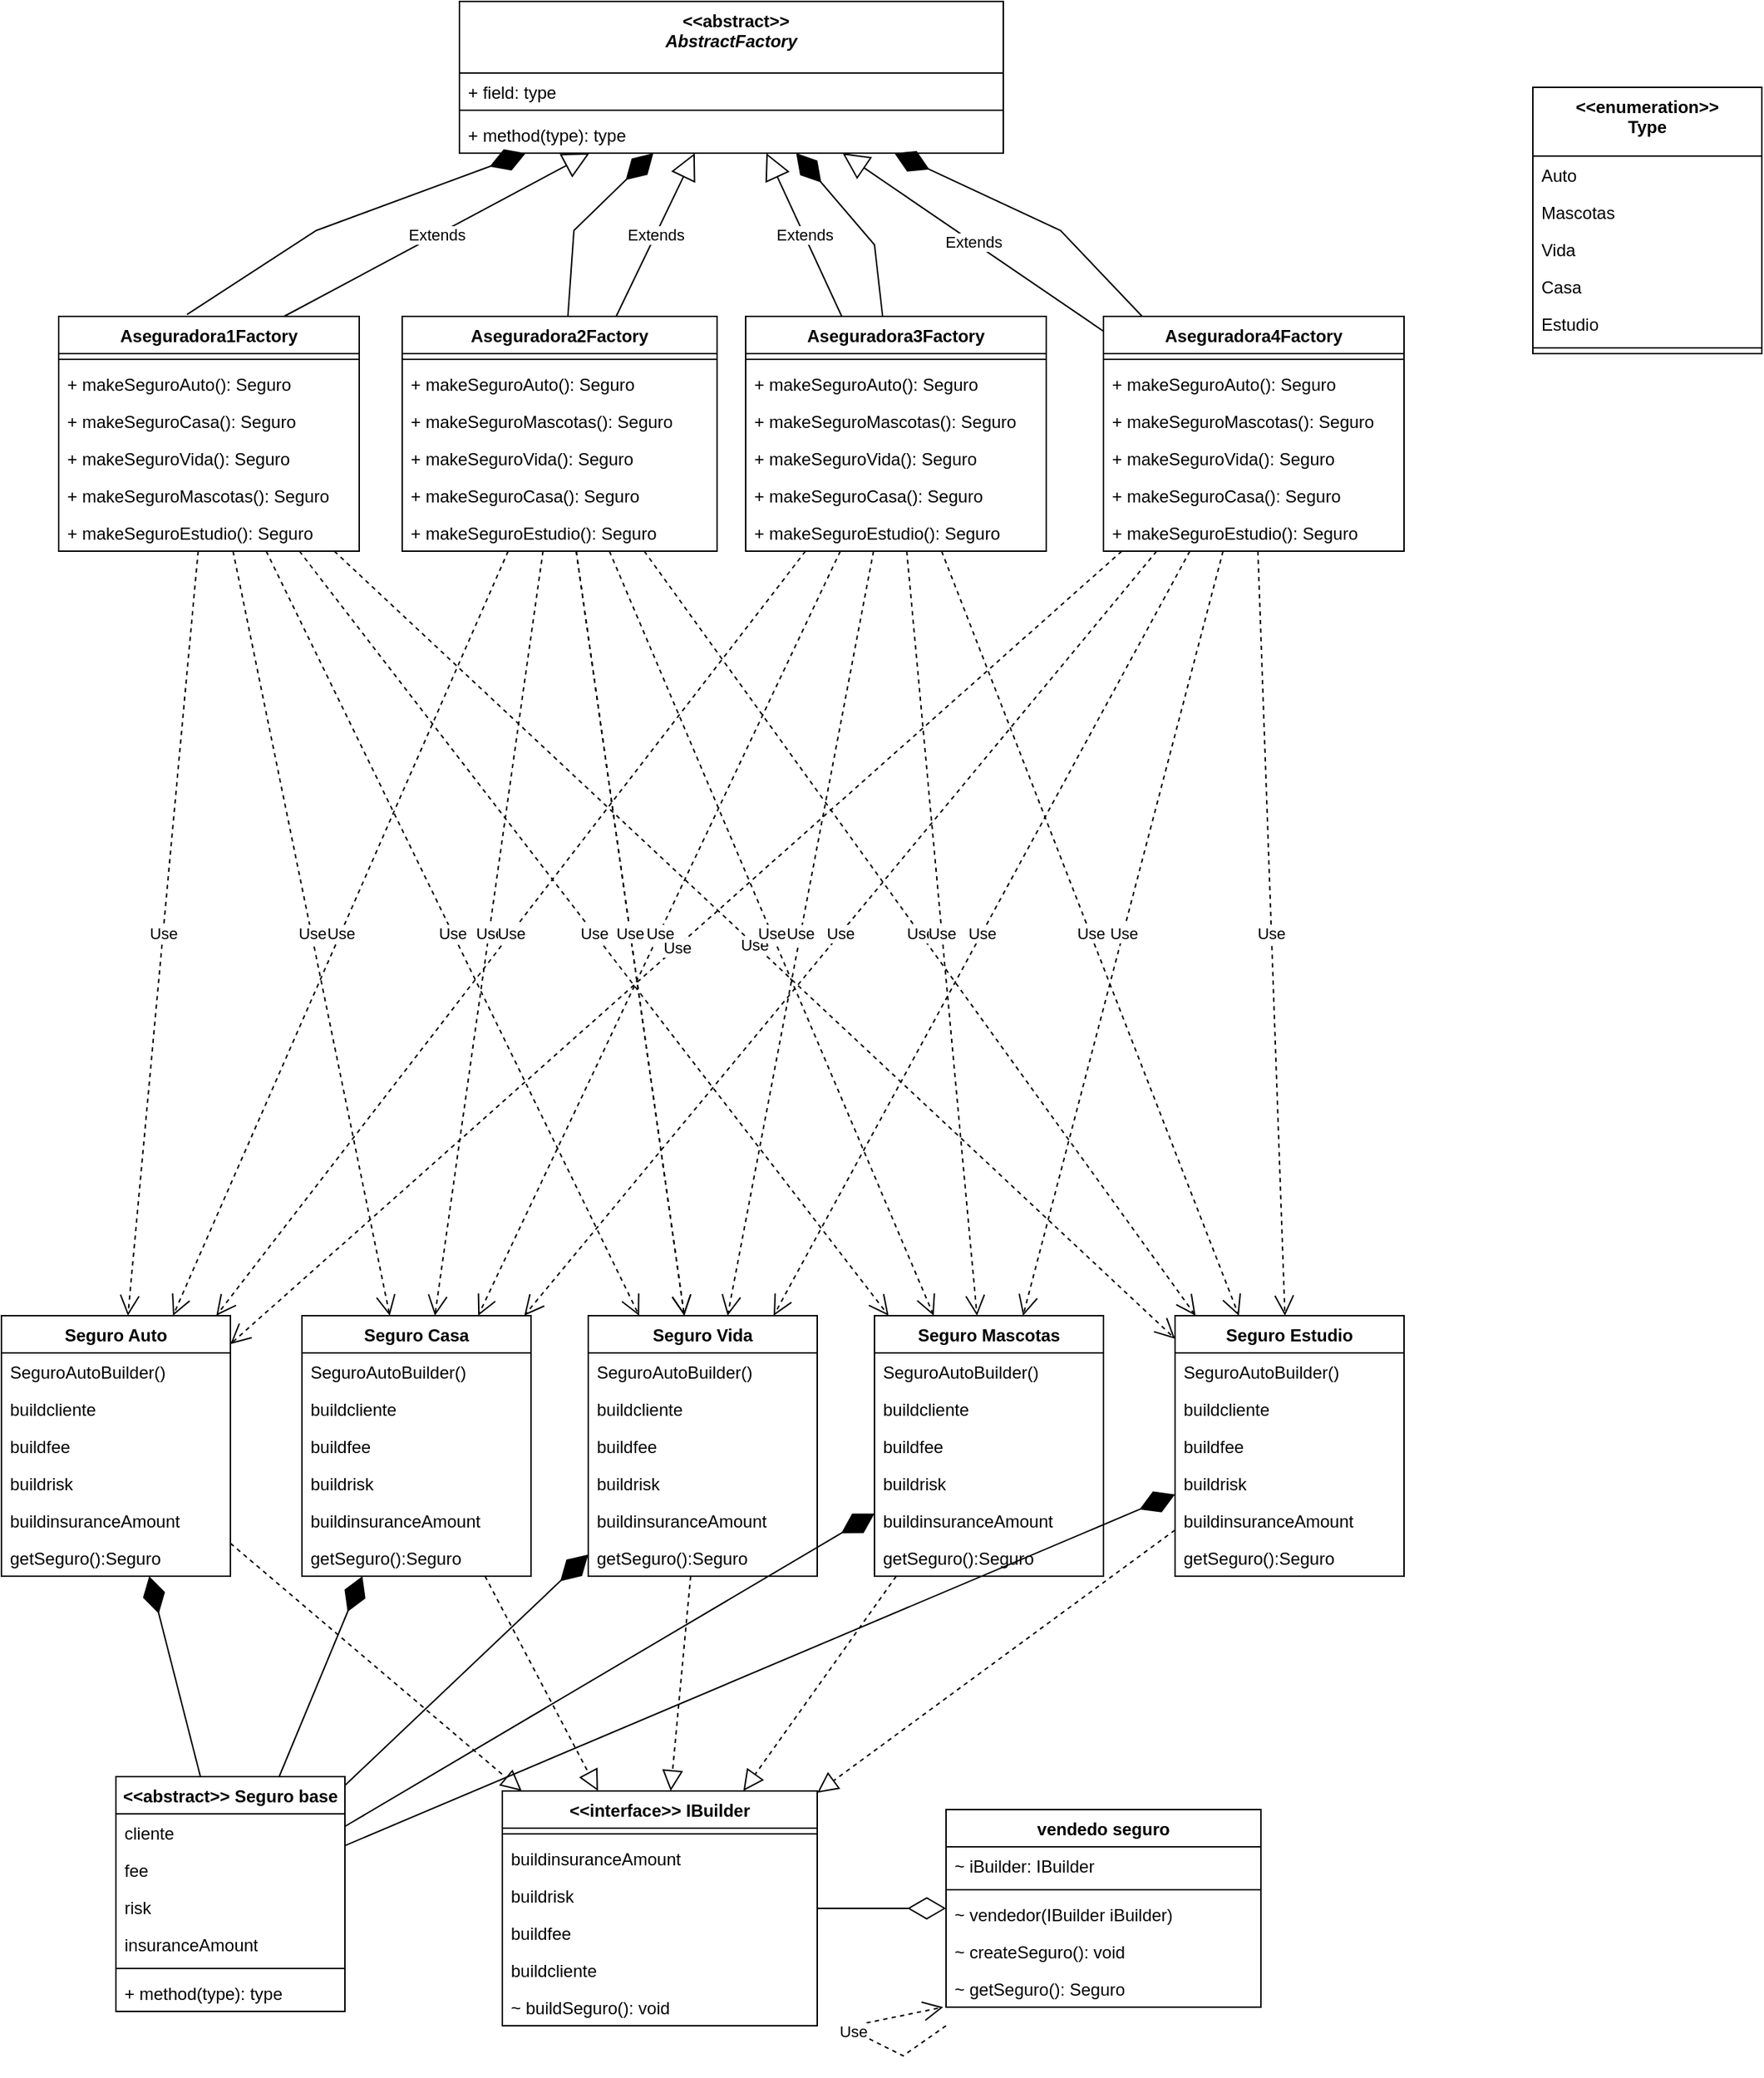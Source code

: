 <mxfile version="22.0.0" type="device">
  <diagram name="Page-1" id="5s-wlmWOtwtpA-FyZhSt">
    <mxGraphModel dx="2424" dy="1654" grid="1" gridSize="10" guides="1" tooltips="1" connect="1" arrows="1" fold="1" page="1" pageScale="1" pageWidth="850" pageHeight="1100" math="0" shadow="0">
      <root>
        <mxCell id="0" />
        <mxCell id="1" parent="0" />
        <mxCell id="CRAgmdTt5sWdyrLSF9-_-9" value="&amp;nbsp; &amp;nbsp; &amp;nbsp; &amp;nbsp; &amp;nbsp; &amp;nbsp; &amp;nbsp; &amp;nbsp;&amp;lt;&amp;lt;abstract&amp;gt;&amp;gt;&amp;nbsp; &amp;nbsp; &amp;nbsp; &amp;nbsp; &amp;nbsp; &amp;nbsp; &amp;nbsp;&lt;br style=&quot;padding: 0px; margin: 0px; font-style: italic;&quot;&gt;&lt;span style=&quot;font-style: italic;&quot;&gt;AbstractFactory&lt;/span&gt;" style="swimlane;fontStyle=1;align=center;verticalAlign=top;childLayout=stackLayout;horizontal=1;startSize=50;horizontalStack=0;resizeParent=1;resizeParentMax=0;resizeLast=0;collapsible=1;marginBottom=0;whiteSpace=wrap;html=1;" vertex="1" parent="1">
          <mxGeometry x="160" y="70" width="380" height="106" as="geometry" />
        </mxCell>
        <mxCell id="CRAgmdTt5sWdyrLSF9-_-10" value="+ field: type" style="text;strokeColor=none;fillColor=none;align=left;verticalAlign=top;spacingLeft=4;spacingRight=4;overflow=hidden;rotatable=0;points=[[0,0.5],[1,0.5]];portConstraint=eastwest;whiteSpace=wrap;html=1;" vertex="1" parent="CRAgmdTt5sWdyrLSF9-_-9">
          <mxGeometry y="50" width="380" height="22" as="geometry" />
        </mxCell>
        <mxCell id="CRAgmdTt5sWdyrLSF9-_-11" value="" style="line;strokeWidth=1;fillColor=none;align=left;verticalAlign=middle;spacingTop=-1;spacingLeft=3;spacingRight=3;rotatable=0;labelPosition=right;points=[];portConstraint=eastwest;strokeColor=inherit;" vertex="1" parent="CRAgmdTt5sWdyrLSF9-_-9">
          <mxGeometry y="72" width="380" height="8" as="geometry" />
        </mxCell>
        <mxCell id="CRAgmdTt5sWdyrLSF9-_-12" value="+ method(type): type" style="text;strokeColor=none;fillColor=none;align=left;verticalAlign=top;spacingLeft=4;spacingRight=4;overflow=hidden;rotatable=0;points=[[0,0.5],[1,0.5]];portConstraint=eastwest;whiteSpace=wrap;html=1;" vertex="1" parent="CRAgmdTt5sWdyrLSF9-_-9">
          <mxGeometry y="80" width="380" height="26" as="geometry" />
        </mxCell>
        <mxCell id="CRAgmdTt5sWdyrLSF9-_-111" value="&lt;&lt;enumeration&gt;&gt; &#xa;Type" style="swimlane;fontStyle=1;align=center;verticalAlign=top;childLayout=stackLayout;horizontal=1;startSize=48;horizontalStack=0;resizeParent=1;resizeParentMax=0;resizeLast=0;collapsible=1;marginBottom=0;" vertex="1" parent="1">
          <mxGeometry x="910" y="130" width="160" height="186" as="geometry" />
        </mxCell>
        <mxCell id="CRAgmdTt5sWdyrLSF9-_-112" value="Auto" style="text;strokeColor=none;fillColor=none;align=left;verticalAlign=top;spacingLeft=4;spacingRight=4;overflow=hidden;rotatable=0;points=[[0,0.5],[1,0.5]];portConstraint=eastwest;" vertex="1" parent="CRAgmdTt5sWdyrLSF9-_-111">
          <mxGeometry y="48" width="160" height="26" as="geometry" />
        </mxCell>
        <mxCell id="CRAgmdTt5sWdyrLSF9-_-113" value="Mascotas" style="text;strokeColor=none;fillColor=none;align=left;verticalAlign=top;spacingLeft=4;spacingRight=4;overflow=hidden;rotatable=0;points=[[0,0.5],[1,0.5]];portConstraint=eastwest;" vertex="1" parent="CRAgmdTt5sWdyrLSF9-_-111">
          <mxGeometry y="74" width="160" height="26" as="geometry" />
        </mxCell>
        <mxCell id="CRAgmdTt5sWdyrLSF9-_-228" value="Vida" style="text;strokeColor=none;fillColor=none;align=left;verticalAlign=top;spacingLeft=4;spacingRight=4;overflow=hidden;rotatable=0;points=[[0,0.5],[1,0.5]];portConstraint=eastwest;" vertex="1" parent="CRAgmdTt5sWdyrLSF9-_-111">
          <mxGeometry y="100" width="160" height="26" as="geometry" />
        </mxCell>
        <mxCell id="CRAgmdTt5sWdyrLSF9-_-229" value="Casa" style="text;strokeColor=none;fillColor=none;align=left;verticalAlign=top;spacingLeft=4;spacingRight=4;overflow=hidden;rotatable=0;points=[[0,0.5],[1,0.5]];portConstraint=eastwest;" vertex="1" parent="CRAgmdTt5sWdyrLSF9-_-111">
          <mxGeometry y="126" width="160" height="26" as="geometry" />
        </mxCell>
        <mxCell id="CRAgmdTt5sWdyrLSF9-_-230" value="Estudio" style="text;strokeColor=none;fillColor=none;align=left;verticalAlign=top;spacingLeft=4;spacingRight=4;overflow=hidden;rotatable=0;points=[[0,0.5],[1,0.5]];portConstraint=eastwest;" vertex="1" parent="CRAgmdTt5sWdyrLSF9-_-111">
          <mxGeometry y="152" width="160" height="26" as="geometry" />
        </mxCell>
        <mxCell id="CRAgmdTt5sWdyrLSF9-_-114" value="" style="line;strokeWidth=1;fillColor=none;align=left;verticalAlign=middle;spacingTop=-1;spacingLeft=3;spacingRight=3;rotatable=0;labelPosition=right;points=[];portConstraint=eastwest;" vertex="1" parent="CRAgmdTt5sWdyrLSF9-_-111">
          <mxGeometry y="178" width="160" height="8" as="geometry" />
        </mxCell>
        <mxCell id="CRAgmdTt5sWdyrLSF9-_-115" value="Aseguradora1Factory" style="swimlane;fontStyle=1;align=center;verticalAlign=top;childLayout=stackLayout;horizontal=1;startSize=26;horizontalStack=0;resizeParent=1;resizeParentMax=0;resizeLast=0;collapsible=1;marginBottom=0;" vertex="1" parent="1">
          <mxGeometry x="-120" y="290" width="210" height="164" as="geometry" />
        </mxCell>
        <mxCell id="CRAgmdTt5sWdyrLSF9-_-116" value="" style="line;strokeWidth=1;fillColor=none;align=left;verticalAlign=middle;spacingTop=-1;spacingLeft=3;spacingRight=3;rotatable=0;labelPosition=right;points=[];portConstraint=eastwest;" vertex="1" parent="CRAgmdTt5sWdyrLSF9-_-115">
          <mxGeometry y="26" width="210" height="8" as="geometry" />
        </mxCell>
        <mxCell id="CRAgmdTt5sWdyrLSF9-_-146" value="+ makeSeguroAuto(): Seguro" style="text;strokeColor=none;fillColor=none;align=left;verticalAlign=top;spacingLeft=4;spacingRight=4;overflow=hidden;rotatable=0;points=[[0,0.5],[1,0.5]];portConstraint=eastwest;" vertex="1" parent="CRAgmdTt5sWdyrLSF9-_-115">
          <mxGeometry y="34" width="210" height="26" as="geometry" />
        </mxCell>
        <mxCell id="CRAgmdTt5sWdyrLSF9-_-147" value="+ makeSeguroCasa(): Seguro" style="text;strokeColor=none;fillColor=none;align=left;verticalAlign=top;spacingLeft=4;spacingRight=4;overflow=hidden;rotatable=0;points=[[0,0.5],[1,0.5]];portConstraint=eastwest;" vertex="1" parent="CRAgmdTt5sWdyrLSF9-_-115">
          <mxGeometry y="60" width="210" height="26" as="geometry" />
        </mxCell>
        <mxCell id="CRAgmdTt5sWdyrLSF9-_-148" value="+ makeSeguroVida(): Seguro" style="text;strokeColor=none;fillColor=none;align=left;verticalAlign=top;spacingLeft=4;spacingRight=4;overflow=hidden;rotatable=0;points=[[0,0.5],[1,0.5]];portConstraint=eastwest;" vertex="1" parent="CRAgmdTt5sWdyrLSF9-_-115">
          <mxGeometry y="86" width="210" height="26" as="geometry" />
        </mxCell>
        <mxCell id="CRAgmdTt5sWdyrLSF9-_-204" value="+ makeSeguroMascotas(): Seguro" style="text;strokeColor=none;fillColor=none;align=left;verticalAlign=top;spacingLeft=4;spacingRight=4;overflow=hidden;rotatable=0;points=[[0,0.5],[1,0.5]];portConstraint=eastwest;" vertex="1" parent="CRAgmdTt5sWdyrLSF9-_-115">
          <mxGeometry y="112" width="210" height="26" as="geometry" />
        </mxCell>
        <mxCell id="CRAgmdTt5sWdyrLSF9-_-117" value="+ makeSeguroEstudio(): Seguro" style="text;strokeColor=none;fillColor=none;align=left;verticalAlign=top;spacingLeft=4;spacingRight=4;overflow=hidden;rotatable=0;points=[[0,0.5],[1,0.5]];portConstraint=eastwest;" vertex="1" parent="CRAgmdTt5sWdyrLSF9-_-115">
          <mxGeometry y="138" width="210" height="26" as="geometry" />
        </mxCell>
        <mxCell id="CRAgmdTt5sWdyrLSF9-_-119" value="&amp;lt;&amp;lt;abstract&amp;gt;&amp;gt; Seguro base" style="swimlane;fontStyle=1;align=center;verticalAlign=top;childLayout=stackLayout;horizontal=1;startSize=26;horizontalStack=0;resizeParent=1;resizeParentMax=0;resizeLast=0;collapsible=1;marginBottom=0;whiteSpace=wrap;html=1;" vertex="1" parent="1">
          <mxGeometry x="-80" y="1310" width="160" height="164" as="geometry" />
        </mxCell>
        <mxCell id="CRAgmdTt5sWdyrLSF9-_-120" value="cliente" style="text;strokeColor=none;fillColor=none;align=left;verticalAlign=top;spacingLeft=4;spacingRight=4;overflow=hidden;rotatable=0;points=[[0,0.5],[1,0.5]];portConstraint=eastwest;whiteSpace=wrap;html=1;" vertex="1" parent="CRAgmdTt5sWdyrLSF9-_-119">
          <mxGeometry y="26" width="160" height="26" as="geometry" />
        </mxCell>
        <mxCell id="CRAgmdTt5sWdyrLSF9-_-161" value="fee" style="text;strokeColor=none;fillColor=none;align=left;verticalAlign=top;spacingLeft=4;spacingRight=4;overflow=hidden;rotatable=0;points=[[0,0.5],[1,0.5]];portConstraint=eastwest;whiteSpace=wrap;html=1;" vertex="1" parent="CRAgmdTt5sWdyrLSF9-_-119">
          <mxGeometry y="52" width="160" height="26" as="geometry" />
        </mxCell>
        <mxCell id="CRAgmdTt5sWdyrLSF9-_-162" value="risk" style="text;strokeColor=none;fillColor=none;align=left;verticalAlign=top;spacingLeft=4;spacingRight=4;overflow=hidden;rotatable=0;points=[[0,0.5],[1,0.5]];portConstraint=eastwest;whiteSpace=wrap;html=1;" vertex="1" parent="CRAgmdTt5sWdyrLSF9-_-119">
          <mxGeometry y="78" width="160" height="26" as="geometry" />
        </mxCell>
        <mxCell id="CRAgmdTt5sWdyrLSF9-_-163" value="insuranceAmount" style="text;strokeColor=none;fillColor=none;align=left;verticalAlign=top;spacingLeft=4;spacingRight=4;overflow=hidden;rotatable=0;points=[[0,0.5],[1,0.5]];portConstraint=eastwest;whiteSpace=wrap;html=1;" vertex="1" parent="CRAgmdTt5sWdyrLSF9-_-119">
          <mxGeometry y="104" width="160" height="26" as="geometry" />
        </mxCell>
        <mxCell id="CRAgmdTt5sWdyrLSF9-_-121" value="" style="line;strokeWidth=1;fillColor=none;align=left;verticalAlign=middle;spacingTop=-1;spacingLeft=3;spacingRight=3;rotatable=0;labelPosition=right;points=[];portConstraint=eastwest;strokeColor=inherit;" vertex="1" parent="CRAgmdTt5sWdyrLSF9-_-119">
          <mxGeometry y="130" width="160" height="8" as="geometry" />
        </mxCell>
        <mxCell id="CRAgmdTt5sWdyrLSF9-_-122" value="+ method(type): type" style="text;strokeColor=none;fillColor=none;align=left;verticalAlign=top;spacingLeft=4;spacingRight=4;overflow=hidden;rotatable=0;points=[[0,0.5],[1,0.5]];portConstraint=eastwest;whiteSpace=wrap;html=1;" vertex="1" parent="CRAgmdTt5sWdyrLSF9-_-119">
          <mxGeometry y="138" width="160" height="26" as="geometry" />
        </mxCell>
        <mxCell id="CRAgmdTt5sWdyrLSF9-_-123" value="Aseguradora2Factory" style="swimlane;fontStyle=1;align=center;verticalAlign=top;childLayout=stackLayout;horizontal=1;startSize=26;horizontalStack=0;resizeParent=1;resizeParentMax=0;resizeLast=0;collapsible=1;marginBottom=0;" vertex="1" parent="1">
          <mxGeometry x="120" y="290" width="220" height="164" as="geometry" />
        </mxCell>
        <mxCell id="CRAgmdTt5sWdyrLSF9-_-124" value="" style="line;strokeWidth=1;fillColor=none;align=left;verticalAlign=middle;spacingTop=-1;spacingLeft=3;spacingRight=3;rotatable=0;labelPosition=right;points=[];portConstraint=eastwest;" vertex="1" parent="CRAgmdTt5sWdyrLSF9-_-123">
          <mxGeometry y="26" width="220" height="8" as="geometry" />
        </mxCell>
        <mxCell id="CRAgmdTt5sWdyrLSF9-_-149" value="+ makeSeguroAuto(): Seguro" style="text;strokeColor=none;fillColor=none;align=left;verticalAlign=top;spacingLeft=4;spacingRight=4;overflow=hidden;rotatable=0;points=[[0,0.5],[1,0.5]];portConstraint=eastwest;" vertex="1" parent="CRAgmdTt5sWdyrLSF9-_-123">
          <mxGeometry y="34" width="220" height="26" as="geometry" />
        </mxCell>
        <mxCell id="CRAgmdTt5sWdyrLSF9-_-152" value="+ makeSeguroMascotas(): Seguro" style="text;strokeColor=none;fillColor=none;align=left;verticalAlign=top;spacingLeft=4;spacingRight=4;overflow=hidden;rotatable=0;points=[[0,0.5],[1,0.5]];portConstraint=eastwest;" vertex="1" parent="CRAgmdTt5sWdyrLSF9-_-123">
          <mxGeometry y="60" width="220" height="26" as="geometry" />
        </mxCell>
        <mxCell id="CRAgmdTt5sWdyrLSF9-_-151" value="+ makeSeguroVida(): Seguro" style="text;strokeColor=none;fillColor=none;align=left;verticalAlign=top;spacingLeft=4;spacingRight=4;overflow=hidden;rotatable=0;points=[[0,0.5],[1,0.5]];portConstraint=eastwest;" vertex="1" parent="CRAgmdTt5sWdyrLSF9-_-123">
          <mxGeometry y="86" width="220" height="26" as="geometry" />
        </mxCell>
        <mxCell id="CRAgmdTt5sWdyrLSF9-_-150" value="+ makeSeguroCasa(): Seguro" style="text;strokeColor=none;fillColor=none;align=left;verticalAlign=top;spacingLeft=4;spacingRight=4;overflow=hidden;rotatable=0;points=[[0,0.5],[1,0.5]];portConstraint=eastwest;" vertex="1" parent="CRAgmdTt5sWdyrLSF9-_-123">
          <mxGeometry y="112" width="220" height="26" as="geometry" />
        </mxCell>
        <mxCell id="CRAgmdTt5sWdyrLSF9-_-205" value="+ makeSeguroEstudio(): Seguro" style="text;strokeColor=none;fillColor=none;align=left;verticalAlign=top;spacingLeft=4;spacingRight=4;overflow=hidden;rotatable=0;points=[[0,0.5],[1,0.5]];portConstraint=eastwest;" vertex="1" parent="CRAgmdTt5sWdyrLSF9-_-123">
          <mxGeometry y="138" width="220" height="26" as="geometry" />
        </mxCell>
        <mxCell id="CRAgmdTt5sWdyrLSF9-_-127" value="Aseguradora3Factory" style="swimlane;fontStyle=1;align=center;verticalAlign=top;childLayout=stackLayout;horizontal=1;startSize=26;horizontalStack=0;resizeParent=1;resizeParentMax=0;resizeLast=0;collapsible=1;marginBottom=0;" vertex="1" parent="1">
          <mxGeometry x="360" y="290" width="210" height="164" as="geometry" />
        </mxCell>
        <mxCell id="CRAgmdTt5sWdyrLSF9-_-128" value="" style="line;strokeWidth=1;fillColor=none;align=left;verticalAlign=middle;spacingTop=-1;spacingLeft=3;spacingRight=3;rotatable=0;labelPosition=right;points=[];portConstraint=eastwest;" vertex="1" parent="CRAgmdTt5sWdyrLSF9-_-127">
          <mxGeometry y="26" width="210" height="8" as="geometry" />
        </mxCell>
        <mxCell id="CRAgmdTt5sWdyrLSF9-_-153" value="+ makeSeguroAuto(): Seguro" style="text;strokeColor=none;fillColor=none;align=left;verticalAlign=top;spacingLeft=4;spacingRight=4;overflow=hidden;rotatable=0;points=[[0,0.5],[1,0.5]];portConstraint=eastwest;" vertex="1" parent="CRAgmdTt5sWdyrLSF9-_-127">
          <mxGeometry y="34" width="210" height="26" as="geometry" />
        </mxCell>
        <mxCell id="CRAgmdTt5sWdyrLSF9-_-156" value="+ makeSeguroMascotas(): Seguro" style="text;strokeColor=none;fillColor=none;align=left;verticalAlign=top;spacingLeft=4;spacingRight=4;overflow=hidden;rotatable=0;points=[[0,0.5],[1,0.5]];portConstraint=eastwest;" vertex="1" parent="CRAgmdTt5sWdyrLSF9-_-127">
          <mxGeometry y="60" width="210" height="26" as="geometry" />
        </mxCell>
        <mxCell id="CRAgmdTt5sWdyrLSF9-_-155" value="+ makeSeguroVida(): Seguro" style="text;strokeColor=none;fillColor=none;align=left;verticalAlign=top;spacingLeft=4;spacingRight=4;overflow=hidden;rotatable=0;points=[[0,0.5],[1,0.5]];portConstraint=eastwest;" vertex="1" parent="CRAgmdTt5sWdyrLSF9-_-127">
          <mxGeometry y="86" width="210" height="26" as="geometry" />
        </mxCell>
        <mxCell id="CRAgmdTt5sWdyrLSF9-_-154" value="+ makeSeguroCasa(): Seguro" style="text;strokeColor=none;fillColor=none;align=left;verticalAlign=top;spacingLeft=4;spacingRight=4;overflow=hidden;rotatable=0;points=[[0,0.5],[1,0.5]];portConstraint=eastwest;" vertex="1" parent="CRAgmdTt5sWdyrLSF9-_-127">
          <mxGeometry y="112" width="210" height="26" as="geometry" />
        </mxCell>
        <mxCell id="CRAgmdTt5sWdyrLSF9-_-206" value="+ makeSeguroEstudio(): Seguro" style="text;strokeColor=none;fillColor=none;align=left;verticalAlign=top;spacingLeft=4;spacingRight=4;overflow=hidden;rotatable=0;points=[[0,0.5],[1,0.5]];portConstraint=eastwest;" vertex="1" parent="CRAgmdTt5sWdyrLSF9-_-127">
          <mxGeometry y="138" width="210" height="26" as="geometry" />
        </mxCell>
        <mxCell id="CRAgmdTt5sWdyrLSF9-_-130" value="Aseguradora4Factory" style="swimlane;fontStyle=1;align=center;verticalAlign=top;childLayout=stackLayout;horizontal=1;startSize=26;horizontalStack=0;resizeParent=1;resizeParentMax=0;resizeLast=0;collapsible=1;marginBottom=0;" vertex="1" parent="1">
          <mxGeometry x="610" y="290" width="210" height="164" as="geometry" />
        </mxCell>
        <mxCell id="CRAgmdTt5sWdyrLSF9-_-131" value="" style="line;strokeWidth=1;fillColor=none;align=left;verticalAlign=middle;spacingTop=-1;spacingLeft=3;spacingRight=3;rotatable=0;labelPosition=right;points=[];portConstraint=eastwest;" vertex="1" parent="CRAgmdTt5sWdyrLSF9-_-130">
          <mxGeometry y="26" width="210" height="8" as="geometry" />
        </mxCell>
        <mxCell id="CRAgmdTt5sWdyrLSF9-_-157" value="+ makeSeguroAuto(): Seguro" style="text;strokeColor=none;fillColor=none;align=left;verticalAlign=top;spacingLeft=4;spacingRight=4;overflow=hidden;rotatable=0;points=[[0,0.5],[1,0.5]];portConstraint=eastwest;" vertex="1" parent="CRAgmdTt5sWdyrLSF9-_-130">
          <mxGeometry y="34" width="210" height="26" as="geometry" />
        </mxCell>
        <mxCell id="CRAgmdTt5sWdyrLSF9-_-160" value="+ makeSeguroMascotas(): Seguro" style="text;strokeColor=none;fillColor=none;align=left;verticalAlign=top;spacingLeft=4;spacingRight=4;overflow=hidden;rotatable=0;points=[[0,0.5],[1,0.5]];portConstraint=eastwest;" vertex="1" parent="CRAgmdTt5sWdyrLSF9-_-130">
          <mxGeometry y="60" width="210" height="26" as="geometry" />
        </mxCell>
        <mxCell id="CRAgmdTt5sWdyrLSF9-_-159" value="+ makeSeguroVida(): Seguro" style="text;strokeColor=none;fillColor=none;align=left;verticalAlign=top;spacingLeft=4;spacingRight=4;overflow=hidden;rotatable=0;points=[[0,0.5],[1,0.5]];portConstraint=eastwest;" vertex="1" parent="CRAgmdTt5sWdyrLSF9-_-130">
          <mxGeometry y="86" width="210" height="26" as="geometry" />
        </mxCell>
        <mxCell id="CRAgmdTt5sWdyrLSF9-_-158" value="+ makeSeguroCasa(): Seguro" style="text;strokeColor=none;fillColor=none;align=left;verticalAlign=top;spacingLeft=4;spacingRight=4;overflow=hidden;rotatable=0;points=[[0,0.5],[1,0.5]];portConstraint=eastwest;" vertex="1" parent="CRAgmdTt5sWdyrLSF9-_-130">
          <mxGeometry y="112" width="210" height="26" as="geometry" />
        </mxCell>
        <mxCell id="CRAgmdTt5sWdyrLSF9-_-207" value="+ makeSeguroEstudio(): Seguro" style="text;strokeColor=none;fillColor=none;align=left;verticalAlign=top;spacingLeft=4;spacingRight=4;overflow=hidden;rotatable=0;points=[[0,0.5],[1,0.5]];portConstraint=eastwest;" vertex="1" parent="CRAgmdTt5sWdyrLSF9-_-130">
          <mxGeometry y="138" width="210" height="26" as="geometry" />
        </mxCell>
        <mxCell id="CRAgmdTt5sWdyrLSF9-_-133" value="Extends" style="endArrow=block;endSize=16;endFill=0;html=1;rounded=0;exitX=0.75;exitY=0;exitDx=0;exitDy=0;" edge="1" parent="1" source="CRAgmdTt5sWdyrLSF9-_-115" target="CRAgmdTt5sWdyrLSF9-_-9">
          <mxGeometry width="160" relative="1" as="geometry">
            <mxPoint x="-50" y="287" as="sourcePoint" />
            <mxPoint x="150" y="165" as="targetPoint" />
          </mxGeometry>
        </mxCell>
        <mxCell id="CRAgmdTt5sWdyrLSF9-_-134" value="Extends" style="endArrow=block;endSize=16;endFill=0;html=1;rounded=0;" edge="1" parent="1" source="CRAgmdTt5sWdyrLSF9-_-130" target="CRAgmdTt5sWdyrLSF9-_-9">
          <mxGeometry width="160" relative="1" as="geometry">
            <mxPoint x="60" y="300" as="sourcePoint" />
            <mxPoint x="265" y="186" as="targetPoint" />
          </mxGeometry>
        </mxCell>
        <mxCell id="CRAgmdTt5sWdyrLSF9-_-135" value="Extends" style="endArrow=block;endSize=16;endFill=0;html=1;rounded=0;" edge="1" parent="1" source="CRAgmdTt5sWdyrLSF9-_-127" target="CRAgmdTt5sWdyrLSF9-_-9">
          <mxGeometry width="160" relative="1" as="geometry">
            <mxPoint x="614" y="300" as="sourcePoint" />
            <mxPoint x="441" y="186" as="targetPoint" />
          </mxGeometry>
        </mxCell>
        <mxCell id="CRAgmdTt5sWdyrLSF9-_-136" value="Extends" style="endArrow=block;endSize=16;endFill=0;html=1;rounded=0;" edge="1" parent="1" source="CRAgmdTt5sWdyrLSF9-_-123" target="CRAgmdTt5sWdyrLSF9-_-9">
          <mxGeometry width="160" relative="1" as="geometry">
            <mxPoint x="624" y="310" as="sourcePoint" />
            <mxPoint x="451" y="196" as="targetPoint" />
          </mxGeometry>
        </mxCell>
        <mxCell id="CRAgmdTt5sWdyrLSF9-_-137" value="vendedo seguro" style="swimlane;fontStyle=1;align=center;verticalAlign=top;childLayout=stackLayout;horizontal=1;startSize=26;horizontalStack=0;resizeParent=1;resizeParentMax=0;resizeLast=0;collapsible=1;marginBottom=0;whiteSpace=wrap;html=1;" vertex="1" parent="1">
          <mxGeometry x="500" y="1333" width="220" height="138" as="geometry" />
        </mxCell>
        <mxCell id="CRAgmdTt5sWdyrLSF9-_-138" value="~ iBuilder: IBuilder" style="text;strokeColor=none;fillColor=none;align=left;verticalAlign=top;spacingLeft=4;spacingRight=4;overflow=hidden;rotatable=0;points=[[0,0.5],[1,0.5]];portConstraint=eastwest;whiteSpace=wrap;html=1;" vertex="1" parent="CRAgmdTt5sWdyrLSF9-_-137">
          <mxGeometry y="26" width="220" height="26" as="geometry" />
        </mxCell>
        <mxCell id="CRAgmdTt5sWdyrLSF9-_-139" value="" style="line;strokeWidth=1;fillColor=none;align=left;verticalAlign=middle;spacingTop=-1;spacingLeft=3;spacingRight=3;rotatable=0;labelPosition=right;points=[];portConstraint=eastwest;strokeColor=inherit;" vertex="1" parent="CRAgmdTt5sWdyrLSF9-_-137">
          <mxGeometry y="52" width="220" height="8" as="geometry" />
        </mxCell>
        <mxCell id="CRAgmdTt5sWdyrLSF9-_-140" value="~ vendedor(IBuilder iBuilder)" style="text;strokeColor=none;fillColor=none;align=left;verticalAlign=top;spacingLeft=4;spacingRight=4;overflow=hidden;rotatable=0;points=[[0,0.5],[1,0.5]];portConstraint=eastwest;whiteSpace=wrap;html=1;" vertex="1" parent="CRAgmdTt5sWdyrLSF9-_-137">
          <mxGeometry y="60" width="220" height="26" as="geometry" />
        </mxCell>
        <mxCell id="CRAgmdTt5sWdyrLSF9-_-169" value="~ createSeguro(): void" style="text;strokeColor=none;fillColor=none;align=left;verticalAlign=top;spacingLeft=4;spacingRight=4;overflow=hidden;rotatable=0;points=[[0,0.5],[1,0.5]];portConstraint=eastwest;" vertex="1" parent="CRAgmdTt5sWdyrLSF9-_-137">
          <mxGeometry y="86" width="220" height="26" as="geometry" />
        </mxCell>
        <mxCell id="CRAgmdTt5sWdyrLSF9-_-170" value="~ getSeguro(): Seguro" style="text;strokeColor=none;fillColor=none;align=left;verticalAlign=top;spacingLeft=4;spacingRight=4;overflow=hidden;rotatable=0;points=[[0,0.5],[1,0.5]];portConstraint=eastwest;" vertex="1" parent="CRAgmdTt5sWdyrLSF9-_-137">
          <mxGeometry y="112" width="220" height="26" as="geometry" />
        </mxCell>
        <mxCell id="CRAgmdTt5sWdyrLSF9-_-141" value="&amp;lt;&amp;lt;interface&amp;gt;&amp;gt; IBuilder" style="swimlane;fontStyle=1;align=center;verticalAlign=top;childLayout=stackLayout;horizontal=1;startSize=26;horizontalStack=0;resizeParent=1;resizeParentMax=0;resizeLast=0;collapsible=1;marginBottom=0;whiteSpace=wrap;html=1;" vertex="1" parent="1">
          <mxGeometry x="190" y="1320" width="220" height="164" as="geometry" />
        </mxCell>
        <mxCell id="CRAgmdTt5sWdyrLSF9-_-143" value="" style="line;strokeWidth=1;fillColor=none;align=left;verticalAlign=middle;spacingTop=-1;spacingLeft=3;spacingRight=3;rotatable=0;labelPosition=right;points=[];portConstraint=eastwest;strokeColor=inherit;" vertex="1" parent="CRAgmdTt5sWdyrLSF9-_-141">
          <mxGeometry y="26" width="220" height="8" as="geometry" />
        </mxCell>
        <mxCell id="CRAgmdTt5sWdyrLSF9-_-167" value="buildinsuranceAmount" style="text;strokeColor=none;fillColor=none;align=left;verticalAlign=top;spacingLeft=4;spacingRight=4;overflow=hidden;rotatable=0;points=[[0,0.5],[1,0.5]];portConstraint=eastwest;whiteSpace=wrap;html=1;" vertex="1" parent="CRAgmdTt5sWdyrLSF9-_-141">
          <mxGeometry y="34" width="220" height="26" as="geometry" />
        </mxCell>
        <mxCell id="CRAgmdTt5sWdyrLSF9-_-166" value="buildrisk" style="text;strokeColor=none;fillColor=none;align=left;verticalAlign=top;spacingLeft=4;spacingRight=4;overflow=hidden;rotatable=0;points=[[0,0.5],[1,0.5]];portConstraint=eastwest;whiteSpace=wrap;html=1;" vertex="1" parent="CRAgmdTt5sWdyrLSF9-_-141">
          <mxGeometry y="60" width="220" height="26" as="geometry" />
        </mxCell>
        <mxCell id="CRAgmdTt5sWdyrLSF9-_-165" value="buildfee" style="text;strokeColor=none;fillColor=none;align=left;verticalAlign=top;spacingLeft=4;spacingRight=4;overflow=hidden;rotatable=0;points=[[0,0.5],[1,0.5]];portConstraint=eastwest;whiteSpace=wrap;html=1;" vertex="1" parent="CRAgmdTt5sWdyrLSF9-_-141">
          <mxGeometry y="86" width="220" height="26" as="geometry" />
        </mxCell>
        <mxCell id="CRAgmdTt5sWdyrLSF9-_-164" value="buildcliente" style="text;strokeColor=none;fillColor=none;align=left;verticalAlign=top;spacingLeft=4;spacingRight=4;overflow=hidden;rotatable=0;points=[[0,0.5],[1,0.5]];portConstraint=eastwest;whiteSpace=wrap;html=1;" vertex="1" parent="CRAgmdTt5sWdyrLSF9-_-141">
          <mxGeometry y="112" width="220" height="26" as="geometry" />
        </mxCell>
        <mxCell id="CRAgmdTt5sWdyrLSF9-_-144" value="~ buildSeguro(): void" style="text;strokeColor=none;fillColor=none;align=left;verticalAlign=top;spacingLeft=4;spacingRight=4;overflow=hidden;rotatable=0;points=[[0,0.5],[1,0.5]];portConstraint=eastwest;whiteSpace=wrap;html=1;" vertex="1" parent="CRAgmdTt5sWdyrLSF9-_-141">
          <mxGeometry y="138" width="220" height="26" as="geometry" />
        </mxCell>
        <mxCell id="CRAgmdTt5sWdyrLSF9-_-171" value="Seguro Auto" style="swimlane;fontStyle=1;align=center;verticalAlign=top;childLayout=stackLayout;horizontal=1;startSize=26;horizontalStack=0;resizeParent=1;resizeParentMax=0;resizeLast=0;collapsible=1;marginBottom=0;whiteSpace=wrap;html=1;" vertex="1" parent="1">
          <mxGeometry x="-160" y="988" width="160" height="182" as="geometry" />
        </mxCell>
        <mxCell id="CRAgmdTt5sWdyrLSF9-_-172" value="SeguroAutoBuilder()" style="text;strokeColor=none;fillColor=none;align=left;verticalAlign=top;spacingLeft=4;spacingRight=4;overflow=hidden;rotatable=0;points=[[0,0.5],[1,0.5]];portConstraint=eastwest;whiteSpace=wrap;html=1;" vertex="1" parent="CRAgmdTt5sWdyrLSF9-_-171">
          <mxGeometry y="26" width="160" height="26" as="geometry" />
        </mxCell>
        <mxCell id="CRAgmdTt5sWdyrLSF9-_-178" value="buildcliente" style="text;strokeColor=none;fillColor=none;align=left;verticalAlign=top;spacingLeft=4;spacingRight=4;overflow=hidden;rotatable=0;points=[[0,0.5],[1,0.5]];portConstraint=eastwest;whiteSpace=wrap;html=1;" vertex="1" parent="CRAgmdTt5sWdyrLSF9-_-171">
          <mxGeometry y="52" width="160" height="26" as="geometry" />
        </mxCell>
        <mxCell id="CRAgmdTt5sWdyrLSF9-_-173" value="buildfee" style="text;strokeColor=none;fillColor=none;align=left;verticalAlign=top;spacingLeft=4;spacingRight=4;overflow=hidden;rotatable=0;points=[[0,0.5],[1,0.5]];portConstraint=eastwest;whiteSpace=wrap;html=1;" vertex="1" parent="CRAgmdTt5sWdyrLSF9-_-171">
          <mxGeometry y="78" width="160" height="26" as="geometry" />
        </mxCell>
        <mxCell id="CRAgmdTt5sWdyrLSF9-_-174" value="buildrisk" style="text;strokeColor=none;fillColor=none;align=left;verticalAlign=top;spacingLeft=4;spacingRight=4;overflow=hidden;rotatable=0;points=[[0,0.5],[1,0.5]];portConstraint=eastwest;whiteSpace=wrap;html=1;" vertex="1" parent="CRAgmdTt5sWdyrLSF9-_-171">
          <mxGeometry y="104" width="160" height="26" as="geometry" />
        </mxCell>
        <mxCell id="CRAgmdTt5sWdyrLSF9-_-182" value="buildinsuranceAmount" style="text;strokeColor=none;fillColor=none;align=left;verticalAlign=top;spacingLeft=4;spacingRight=4;overflow=hidden;rotatable=0;points=[[0,0.5],[1,0.5]];portConstraint=eastwest;whiteSpace=wrap;html=1;" vertex="1" parent="CRAgmdTt5sWdyrLSF9-_-171">
          <mxGeometry y="130" width="160" height="26" as="geometry" />
        </mxCell>
        <mxCell id="CRAgmdTt5sWdyrLSF9-_-175" value="getSeguro():Seguro" style="text;strokeColor=none;fillColor=none;align=left;verticalAlign=top;spacingLeft=4;spacingRight=4;overflow=hidden;rotatable=0;points=[[0,0.5],[1,0.5]];portConstraint=eastwest;whiteSpace=wrap;html=1;" vertex="1" parent="CRAgmdTt5sWdyrLSF9-_-171">
          <mxGeometry y="156" width="160" height="26" as="geometry" />
        </mxCell>
        <mxCell id="CRAgmdTt5sWdyrLSF9-_-183" value="Seguro Casa" style="swimlane;fontStyle=1;align=center;verticalAlign=top;childLayout=stackLayout;horizontal=1;startSize=26;horizontalStack=0;resizeParent=1;resizeParentMax=0;resizeLast=0;collapsible=1;marginBottom=0;whiteSpace=wrap;html=1;" vertex="1" parent="1">
          <mxGeometry x="50" y="988" width="160" height="182" as="geometry" />
        </mxCell>
        <mxCell id="CRAgmdTt5sWdyrLSF9-_-184" value="SeguroAutoBuilder()" style="text;strokeColor=none;fillColor=none;align=left;verticalAlign=top;spacingLeft=4;spacingRight=4;overflow=hidden;rotatable=0;points=[[0,0.5],[1,0.5]];portConstraint=eastwest;whiteSpace=wrap;html=1;" vertex="1" parent="CRAgmdTt5sWdyrLSF9-_-183">
          <mxGeometry y="26" width="160" height="26" as="geometry" />
        </mxCell>
        <mxCell id="CRAgmdTt5sWdyrLSF9-_-185" value="buildcliente" style="text;strokeColor=none;fillColor=none;align=left;verticalAlign=top;spacingLeft=4;spacingRight=4;overflow=hidden;rotatable=0;points=[[0,0.5],[1,0.5]];portConstraint=eastwest;whiteSpace=wrap;html=1;" vertex="1" parent="CRAgmdTt5sWdyrLSF9-_-183">
          <mxGeometry y="52" width="160" height="26" as="geometry" />
        </mxCell>
        <mxCell id="CRAgmdTt5sWdyrLSF9-_-186" value="buildfee" style="text;strokeColor=none;fillColor=none;align=left;verticalAlign=top;spacingLeft=4;spacingRight=4;overflow=hidden;rotatable=0;points=[[0,0.5],[1,0.5]];portConstraint=eastwest;whiteSpace=wrap;html=1;" vertex="1" parent="CRAgmdTt5sWdyrLSF9-_-183">
          <mxGeometry y="78" width="160" height="26" as="geometry" />
        </mxCell>
        <mxCell id="CRAgmdTt5sWdyrLSF9-_-187" value="buildrisk" style="text;strokeColor=none;fillColor=none;align=left;verticalAlign=top;spacingLeft=4;spacingRight=4;overflow=hidden;rotatable=0;points=[[0,0.5],[1,0.5]];portConstraint=eastwest;whiteSpace=wrap;html=1;" vertex="1" parent="CRAgmdTt5sWdyrLSF9-_-183">
          <mxGeometry y="104" width="160" height="26" as="geometry" />
        </mxCell>
        <mxCell id="CRAgmdTt5sWdyrLSF9-_-188" value="buildinsuranceAmount" style="text;strokeColor=none;fillColor=none;align=left;verticalAlign=top;spacingLeft=4;spacingRight=4;overflow=hidden;rotatable=0;points=[[0,0.5],[1,0.5]];portConstraint=eastwest;whiteSpace=wrap;html=1;" vertex="1" parent="CRAgmdTt5sWdyrLSF9-_-183">
          <mxGeometry y="130" width="160" height="26" as="geometry" />
        </mxCell>
        <mxCell id="CRAgmdTt5sWdyrLSF9-_-189" value="getSeguro():Seguro" style="text;strokeColor=none;fillColor=none;align=left;verticalAlign=top;spacingLeft=4;spacingRight=4;overflow=hidden;rotatable=0;points=[[0,0.5],[1,0.5]];portConstraint=eastwest;whiteSpace=wrap;html=1;" vertex="1" parent="CRAgmdTt5sWdyrLSF9-_-183">
          <mxGeometry y="156" width="160" height="26" as="geometry" />
        </mxCell>
        <mxCell id="CRAgmdTt5sWdyrLSF9-_-190" value="Seguro Vida" style="swimlane;fontStyle=1;align=center;verticalAlign=top;childLayout=stackLayout;horizontal=1;startSize=26;horizontalStack=0;resizeParent=1;resizeParentMax=0;resizeLast=0;collapsible=1;marginBottom=0;whiteSpace=wrap;html=1;" vertex="1" parent="1">
          <mxGeometry x="250" y="988" width="160" height="182" as="geometry" />
        </mxCell>
        <mxCell id="CRAgmdTt5sWdyrLSF9-_-191" value="SeguroAutoBuilder()" style="text;strokeColor=none;fillColor=none;align=left;verticalAlign=top;spacingLeft=4;spacingRight=4;overflow=hidden;rotatable=0;points=[[0,0.5],[1,0.5]];portConstraint=eastwest;whiteSpace=wrap;html=1;" vertex="1" parent="CRAgmdTt5sWdyrLSF9-_-190">
          <mxGeometry y="26" width="160" height="26" as="geometry" />
        </mxCell>
        <mxCell id="CRAgmdTt5sWdyrLSF9-_-192" value="buildcliente" style="text;strokeColor=none;fillColor=none;align=left;verticalAlign=top;spacingLeft=4;spacingRight=4;overflow=hidden;rotatable=0;points=[[0,0.5],[1,0.5]];portConstraint=eastwest;whiteSpace=wrap;html=1;" vertex="1" parent="CRAgmdTt5sWdyrLSF9-_-190">
          <mxGeometry y="52" width="160" height="26" as="geometry" />
        </mxCell>
        <mxCell id="CRAgmdTt5sWdyrLSF9-_-193" value="buildfee" style="text;strokeColor=none;fillColor=none;align=left;verticalAlign=top;spacingLeft=4;spacingRight=4;overflow=hidden;rotatable=0;points=[[0,0.5],[1,0.5]];portConstraint=eastwest;whiteSpace=wrap;html=1;" vertex="1" parent="CRAgmdTt5sWdyrLSF9-_-190">
          <mxGeometry y="78" width="160" height="26" as="geometry" />
        </mxCell>
        <mxCell id="CRAgmdTt5sWdyrLSF9-_-194" value="buildrisk" style="text;strokeColor=none;fillColor=none;align=left;verticalAlign=top;spacingLeft=4;spacingRight=4;overflow=hidden;rotatable=0;points=[[0,0.5],[1,0.5]];portConstraint=eastwest;whiteSpace=wrap;html=1;" vertex="1" parent="CRAgmdTt5sWdyrLSF9-_-190">
          <mxGeometry y="104" width="160" height="26" as="geometry" />
        </mxCell>
        <mxCell id="CRAgmdTt5sWdyrLSF9-_-195" value="buildinsuranceAmount" style="text;strokeColor=none;fillColor=none;align=left;verticalAlign=top;spacingLeft=4;spacingRight=4;overflow=hidden;rotatable=0;points=[[0,0.5],[1,0.5]];portConstraint=eastwest;whiteSpace=wrap;html=1;" vertex="1" parent="CRAgmdTt5sWdyrLSF9-_-190">
          <mxGeometry y="130" width="160" height="26" as="geometry" />
        </mxCell>
        <mxCell id="CRAgmdTt5sWdyrLSF9-_-196" value="getSeguro():Seguro" style="text;strokeColor=none;fillColor=none;align=left;verticalAlign=top;spacingLeft=4;spacingRight=4;overflow=hidden;rotatable=0;points=[[0,0.5],[1,0.5]];portConstraint=eastwest;whiteSpace=wrap;html=1;" vertex="1" parent="CRAgmdTt5sWdyrLSF9-_-190">
          <mxGeometry y="156" width="160" height="26" as="geometry" />
        </mxCell>
        <mxCell id="CRAgmdTt5sWdyrLSF9-_-197" value="Seguro Mascotas" style="swimlane;fontStyle=1;align=center;verticalAlign=top;childLayout=stackLayout;horizontal=1;startSize=26;horizontalStack=0;resizeParent=1;resizeParentMax=0;resizeLast=0;collapsible=1;marginBottom=0;whiteSpace=wrap;html=1;" vertex="1" parent="1">
          <mxGeometry x="450" y="988" width="160" height="182" as="geometry" />
        </mxCell>
        <mxCell id="CRAgmdTt5sWdyrLSF9-_-198" value="SeguroAutoBuilder()" style="text;strokeColor=none;fillColor=none;align=left;verticalAlign=top;spacingLeft=4;spacingRight=4;overflow=hidden;rotatable=0;points=[[0,0.5],[1,0.5]];portConstraint=eastwest;whiteSpace=wrap;html=1;" vertex="1" parent="CRAgmdTt5sWdyrLSF9-_-197">
          <mxGeometry y="26" width="160" height="26" as="geometry" />
        </mxCell>
        <mxCell id="CRAgmdTt5sWdyrLSF9-_-199" value="buildcliente" style="text;strokeColor=none;fillColor=none;align=left;verticalAlign=top;spacingLeft=4;spacingRight=4;overflow=hidden;rotatable=0;points=[[0,0.5],[1,0.5]];portConstraint=eastwest;whiteSpace=wrap;html=1;" vertex="1" parent="CRAgmdTt5sWdyrLSF9-_-197">
          <mxGeometry y="52" width="160" height="26" as="geometry" />
        </mxCell>
        <mxCell id="CRAgmdTt5sWdyrLSF9-_-200" value="buildfee" style="text;strokeColor=none;fillColor=none;align=left;verticalAlign=top;spacingLeft=4;spacingRight=4;overflow=hidden;rotatable=0;points=[[0,0.5],[1,0.5]];portConstraint=eastwest;whiteSpace=wrap;html=1;" vertex="1" parent="CRAgmdTt5sWdyrLSF9-_-197">
          <mxGeometry y="78" width="160" height="26" as="geometry" />
        </mxCell>
        <mxCell id="CRAgmdTt5sWdyrLSF9-_-201" value="buildrisk" style="text;strokeColor=none;fillColor=none;align=left;verticalAlign=top;spacingLeft=4;spacingRight=4;overflow=hidden;rotatable=0;points=[[0,0.5],[1,0.5]];portConstraint=eastwest;whiteSpace=wrap;html=1;" vertex="1" parent="CRAgmdTt5sWdyrLSF9-_-197">
          <mxGeometry y="104" width="160" height="26" as="geometry" />
        </mxCell>
        <mxCell id="CRAgmdTt5sWdyrLSF9-_-202" value="buildinsuranceAmount" style="text;strokeColor=none;fillColor=none;align=left;verticalAlign=top;spacingLeft=4;spacingRight=4;overflow=hidden;rotatable=0;points=[[0,0.5],[1,0.5]];portConstraint=eastwest;whiteSpace=wrap;html=1;" vertex="1" parent="CRAgmdTt5sWdyrLSF9-_-197">
          <mxGeometry y="130" width="160" height="26" as="geometry" />
        </mxCell>
        <mxCell id="CRAgmdTt5sWdyrLSF9-_-203" value="getSeguro():Seguro" style="text;strokeColor=none;fillColor=none;align=left;verticalAlign=top;spacingLeft=4;spacingRight=4;overflow=hidden;rotatable=0;points=[[0,0.5],[1,0.5]];portConstraint=eastwest;whiteSpace=wrap;html=1;" vertex="1" parent="CRAgmdTt5sWdyrLSF9-_-197">
          <mxGeometry y="156" width="160" height="26" as="geometry" />
        </mxCell>
        <mxCell id="CRAgmdTt5sWdyrLSF9-_-208" value="Seguro Estudio" style="swimlane;fontStyle=1;align=center;verticalAlign=top;childLayout=stackLayout;horizontal=1;startSize=26;horizontalStack=0;resizeParent=1;resizeParentMax=0;resizeLast=0;collapsible=1;marginBottom=0;whiteSpace=wrap;html=1;" vertex="1" parent="1">
          <mxGeometry x="660" y="988" width="160" height="182" as="geometry" />
        </mxCell>
        <mxCell id="CRAgmdTt5sWdyrLSF9-_-209" value="SeguroAutoBuilder()" style="text;strokeColor=none;fillColor=none;align=left;verticalAlign=top;spacingLeft=4;spacingRight=4;overflow=hidden;rotatable=0;points=[[0,0.5],[1,0.5]];portConstraint=eastwest;whiteSpace=wrap;html=1;" vertex="1" parent="CRAgmdTt5sWdyrLSF9-_-208">
          <mxGeometry y="26" width="160" height="26" as="geometry" />
        </mxCell>
        <mxCell id="CRAgmdTt5sWdyrLSF9-_-210" value="buildcliente" style="text;strokeColor=none;fillColor=none;align=left;verticalAlign=top;spacingLeft=4;spacingRight=4;overflow=hidden;rotatable=0;points=[[0,0.5],[1,0.5]];portConstraint=eastwest;whiteSpace=wrap;html=1;" vertex="1" parent="CRAgmdTt5sWdyrLSF9-_-208">
          <mxGeometry y="52" width="160" height="26" as="geometry" />
        </mxCell>
        <mxCell id="CRAgmdTt5sWdyrLSF9-_-211" value="buildfee" style="text;strokeColor=none;fillColor=none;align=left;verticalAlign=top;spacingLeft=4;spacingRight=4;overflow=hidden;rotatable=0;points=[[0,0.5],[1,0.5]];portConstraint=eastwest;whiteSpace=wrap;html=1;" vertex="1" parent="CRAgmdTt5sWdyrLSF9-_-208">
          <mxGeometry y="78" width="160" height="26" as="geometry" />
        </mxCell>
        <mxCell id="CRAgmdTt5sWdyrLSF9-_-212" value="buildrisk" style="text;strokeColor=none;fillColor=none;align=left;verticalAlign=top;spacingLeft=4;spacingRight=4;overflow=hidden;rotatable=0;points=[[0,0.5],[1,0.5]];portConstraint=eastwest;whiteSpace=wrap;html=1;" vertex="1" parent="CRAgmdTt5sWdyrLSF9-_-208">
          <mxGeometry y="104" width="160" height="26" as="geometry" />
        </mxCell>
        <mxCell id="CRAgmdTt5sWdyrLSF9-_-213" value="buildinsuranceAmount" style="text;strokeColor=none;fillColor=none;align=left;verticalAlign=top;spacingLeft=4;spacingRight=4;overflow=hidden;rotatable=0;points=[[0,0.5],[1,0.5]];portConstraint=eastwest;whiteSpace=wrap;html=1;" vertex="1" parent="CRAgmdTt5sWdyrLSF9-_-208">
          <mxGeometry y="130" width="160" height="26" as="geometry" />
        </mxCell>
        <mxCell id="CRAgmdTt5sWdyrLSF9-_-214" value="getSeguro():Seguro" style="text;strokeColor=none;fillColor=none;align=left;verticalAlign=top;spacingLeft=4;spacingRight=4;overflow=hidden;rotatable=0;points=[[0,0.5],[1,0.5]];portConstraint=eastwest;whiteSpace=wrap;html=1;" vertex="1" parent="CRAgmdTt5sWdyrLSF9-_-208">
          <mxGeometry y="156" width="160" height="26" as="geometry" />
        </mxCell>
        <mxCell id="CRAgmdTt5sWdyrLSF9-_-215" value="" style="endArrow=diamondThin;endFill=0;endSize=24;html=1;rounded=0;" edge="1" parent="1" source="CRAgmdTt5sWdyrLSF9-_-141" target="CRAgmdTt5sWdyrLSF9-_-137">
          <mxGeometry width="160" relative="1" as="geometry">
            <mxPoint x="680" y="1516.5" as="sourcePoint" />
            <mxPoint x="778" y="1513.5" as="targetPoint" />
          </mxGeometry>
        </mxCell>
        <mxCell id="CRAgmdTt5sWdyrLSF9-_-216" value="Use" style="endArrow=open;endSize=12;dashed=1;html=1;rounded=0;exitX=0;exitY=0.5;exitDx=0;exitDy=0;entryX=-0.013;entryY=0.011;entryDx=0;entryDy=0;entryPerimeter=0;" edge="1" parent="1">
          <mxGeometry width="160" relative="1" as="geometry">
            <mxPoint x="500" y="1484" as="sourcePoint" />
            <mxPoint x="498" y="1471" as="targetPoint" />
            <Array as="points">
              <mxPoint x="470" y="1505" />
              <mxPoint x="430" y="1485" />
            </Array>
          </mxGeometry>
        </mxCell>
        <mxCell id="CRAgmdTt5sWdyrLSF9-_-217" value="" style="endArrow=block;dashed=1;endFill=0;endSize=12;html=1;rounded=0;" edge="1" parent="1" source="CRAgmdTt5sWdyrLSF9-_-171" target="CRAgmdTt5sWdyrLSF9-_-141">
          <mxGeometry width="160" relative="1" as="geometry">
            <mxPoint x="264.5" y="1039" as="sourcePoint" />
            <mxPoint x="135.5" y="828" as="targetPoint" />
          </mxGeometry>
        </mxCell>
        <mxCell id="CRAgmdTt5sWdyrLSF9-_-218" value="" style="endArrow=block;dashed=1;endFill=0;endSize=12;html=1;rounded=0;" edge="1" parent="1" source="CRAgmdTt5sWdyrLSF9-_-183" target="CRAgmdTt5sWdyrLSF9-_-141">
          <mxGeometry width="160" relative="1" as="geometry">
            <mxPoint x="10" y="1019" as="sourcePoint" />
            <mxPoint x="236" y="822" as="targetPoint" />
          </mxGeometry>
        </mxCell>
        <mxCell id="CRAgmdTt5sWdyrLSF9-_-219" value="" style="endArrow=block;dashed=1;endFill=0;endSize=12;html=1;rounded=0;" edge="1" parent="1" source="CRAgmdTt5sWdyrLSF9-_-190" target="CRAgmdTt5sWdyrLSF9-_-141">
          <mxGeometry width="160" relative="1" as="geometry">
            <mxPoint x="20" y="1029" as="sourcePoint" />
            <mxPoint x="246" y="832" as="targetPoint" />
          </mxGeometry>
        </mxCell>
        <mxCell id="CRAgmdTt5sWdyrLSF9-_-221" value="" style="endArrow=block;dashed=1;endFill=0;endSize=12;html=1;rounded=0;" edge="1" parent="1" source="CRAgmdTt5sWdyrLSF9-_-197" target="CRAgmdTt5sWdyrLSF9-_-141">
          <mxGeometry width="160" relative="1" as="geometry">
            <mxPoint x="30" y="1039" as="sourcePoint" />
            <mxPoint x="256" y="842" as="targetPoint" />
          </mxGeometry>
        </mxCell>
        <mxCell id="CRAgmdTt5sWdyrLSF9-_-222" value="" style="endArrow=block;dashed=1;endFill=0;endSize=12;html=1;rounded=0;" edge="1" parent="1" source="CRAgmdTt5sWdyrLSF9-_-208" target="CRAgmdTt5sWdyrLSF9-_-141">
          <mxGeometry width="160" relative="1" as="geometry">
            <mxPoint x="40" y="1049" as="sourcePoint" />
            <mxPoint x="266" y="852" as="targetPoint" />
          </mxGeometry>
        </mxCell>
        <mxCell id="CRAgmdTt5sWdyrLSF9-_-223" value="" style="endArrow=diamondThin;endFill=1;endSize=24;html=1;rounded=0;" edge="1" parent="1" source="CRAgmdTt5sWdyrLSF9-_-119" target="CRAgmdTt5sWdyrLSF9-_-171">
          <mxGeometry width="160" relative="1" as="geometry">
            <mxPoint x="-100" y="874" as="sourcePoint" />
            <mxPoint x="-20" y="870" as="targetPoint" />
          </mxGeometry>
        </mxCell>
        <mxCell id="CRAgmdTt5sWdyrLSF9-_-224" value="" style="endArrow=diamondThin;endFill=1;endSize=24;html=1;rounded=0;" edge="1" parent="1" source="CRAgmdTt5sWdyrLSF9-_-119" target="CRAgmdTt5sWdyrLSF9-_-183">
          <mxGeometry width="160" relative="1" as="geometry">
            <mxPoint x="7" y="812" as="sourcePoint" />
            <mxPoint x="-45" y="998" as="targetPoint" />
          </mxGeometry>
        </mxCell>
        <mxCell id="CRAgmdTt5sWdyrLSF9-_-225" value="" style="endArrow=diamondThin;endFill=1;endSize=24;html=1;rounded=0;" edge="1" parent="1" source="CRAgmdTt5sWdyrLSF9-_-119" target="CRAgmdTt5sWdyrLSF9-_-190">
          <mxGeometry width="160" relative="1" as="geometry">
            <mxPoint x="55" y="812" as="sourcePoint" />
            <mxPoint x="112" y="998" as="targetPoint" />
          </mxGeometry>
        </mxCell>
        <mxCell id="CRAgmdTt5sWdyrLSF9-_-226" value="" style="endArrow=diamondThin;endFill=1;endSize=24;html=1;rounded=0;" edge="1" parent="1" source="CRAgmdTt5sWdyrLSF9-_-119" target="CRAgmdTt5sWdyrLSF9-_-197">
          <mxGeometry width="160" relative="1" as="geometry">
            <mxPoint x="101" y="812" as="sourcePoint" />
            <mxPoint x="261" y="998" as="targetPoint" />
          </mxGeometry>
        </mxCell>
        <mxCell id="CRAgmdTt5sWdyrLSF9-_-227" value="" style="endArrow=diamondThin;endFill=1;endSize=24;html=1;rounded=0;" edge="1" parent="1" source="CRAgmdTt5sWdyrLSF9-_-119" target="CRAgmdTt5sWdyrLSF9-_-208">
          <mxGeometry width="160" relative="1" as="geometry">
            <mxPoint x="111" y="822" as="sourcePoint" />
            <mxPoint x="271" y="1008" as="targetPoint" />
          </mxGeometry>
        </mxCell>
        <mxCell id="CRAgmdTt5sWdyrLSF9-_-231" value="" style="endArrow=diamondThin;endFill=1;endSize=24;html=1;rounded=0;exitX=0.427;exitY=-0.008;exitDx=0;exitDy=0;exitPerimeter=0;" edge="1" parent="1" source="CRAgmdTt5sWdyrLSF9-_-115" target="CRAgmdTt5sWdyrLSF9-_-9">
          <mxGeometry width="160" relative="1" as="geometry">
            <mxPoint x="-470" y="390" as="sourcePoint" />
            <mxPoint x="-350" y="140" as="targetPoint" />
            <Array as="points">
              <mxPoint x="60" y="230" />
            </Array>
          </mxGeometry>
        </mxCell>
        <mxCell id="CRAgmdTt5sWdyrLSF9-_-232" value="" style="endArrow=diamondThin;endFill=1;endSize=24;html=1;rounded=0;" edge="1" parent="1" source="CRAgmdTt5sWdyrLSF9-_-123" target="CRAgmdTt5sWdyrLSF9-_-9">
          <mxGeometry width="160" relative="1" as="geometry">
            <mxPoint x="-20" y="299" as="sourcePoint" />
            <mxPoint x="238" y="186" as="targetPoint" />
            <Array as="points">
              <mxPoint x="240" y="230" />
            </Array>
          </mxGeometry>
        </mxCell>
        <mxCell id="CRAgmdTt5sWdyrLSF9-_-233" value="" style="endArrow=diamondThin;endFill=1;endSize=24;html=1;rounded=0;" edge="1" parent="1" source="CRAgmdTt5sWdyrLSF9-_-127" target="CRAgmdTt5sWdyrLSF9-_-9">
          <mxGeometry width="160" relative="1" as="geometry">
            <mxPoint x="-10" y="309" as="sourcePoint" />
            <mxPoint x="248" y="196" as="targetPoint" />
            <Array as="points">
              <mxPoint x="450" y="240" />
            </Array>
          </mxGeometry>
        </mxCell>
        <mxCell id="CRAgmdTt5sWdyrLSF9-_-234" value="" style="endArrow=diamondThin;endFill=1;endSize=24;html=1;rounded=0;" edge="1" parent="1" source="CRAgmdTt5sWdyrLSF9-_-130" target="CRAgmdTt5sWdyrLSF9-_-9">
          <mxGeometry width="160" relative="1" as="geometry">
            <mxPoint y="319" as="sourcePoint" />
            <mxPoint x="258" y="206" as="targetPoint" />
            <Array as="points">
              <mxPoint x="580" y="230" />
            </Array>
          </mxGeometry>
        </mxCell>
        <mxCell id="CRAgmdTt5sWdyrLSF9-_-242" value="Use" style="endArrow=open;endSize=12;dashed=1;html=1;rounded=0;" edge="1" parent="1" source="CRAgmdTt5sWdyrLSF9-_-115" target="CRAgmdTt5sWdyrLSF9-_-171">
          <mxGeometry width="160" relative="1" as="geometry">
            <mxPoint x="-200" y="700" as="sourcePoint" />
            <mxPoint x="-40" y="700" as="targetPoint" />
          </mxGeometry>
        </mxCell>
        <mxCell id="CRAgmdTt5sWdyrLSF9-_-243" value="Use" style="endArrow=open;endSize=12;dashed=1;html=1;rounded=0;" edge="1" parent="1" source="CRAgmdTt5sWdyrLSF9-_-115" target="CRAgmdTt5sWdyrLSF9-_-183">
          <mxGeometry width="160" relative="1" as="geometry">
            <mxPoint x="-13" y="464" as="sourcePoint" />
            <mxPoint x="-62" y="998" as="targetPoint" />
          </mxGeometry>
        </mxCell>
        <mxCell id="CRAgmdTt5sWdyrLSF9-_-244" value="Use" style="endArrow=open;endSize=12;dashed=1;html=1;rounded=0;" edge="1" parent="1" source="CRAgmdTt5sWdyrLSF9-_-115" target="CRAgmdTt5sWdyrLSF9-_-190">
          <mxGeometry width="160" relative="1" as="geometry">
            <mxPoint x="-3" y="474" as="sourcePoint" />
            <mxPoint x="-52" y="1008" as="targetPoint" />
          </mxGeometry>
        </mxCell>
        <mxCell id="CRAgmdTt5sWdyrLSF9-_-245" value="Use" style="endArrow=open;endSize=12;dashed=1;html=1;rounded=0;" edge="1" parent="1" source="CRAgmdTt5sWdyrLSF9-_-115" target="CRAgmdTt5sWdyrLSF9-_-197">
          <mxGeometry width="160" relative="1" as="geometry">
            <mxPoint x="7" y="484" as="sourcePoint" />
            <mxPoint x="-42" y="1018" as="targetPoint" />
          </mxGeometry>
        </mxCell>
        <mxCell id="CRAgmdTt5sWdyrLSF9-_-246" value="Use" style="endArrow=open;endSize=12;dashed=1;html=1;rounded=0;" edge="1" parent="1" source="CRAgmdTt5sWdyrLSF9-_-115" target="CRAgmdTt5sWdyrLSF9-_-208">
          <mxGeometry width="160" relative="1" as="geometry">
            <mxPoint x="17" y="494" as="sourcePoint" />
            <mxPoint x="-32" y="1028" as="targetPoint" />
          </mxGeometry>
        </mxCell>
        <mxCell id="CRAgmdTt5sWdyrLSF9-_-247" value="Use" style="endArrow=open;endSize=12;dashed=1;html=1;rounded=0;" edge="1" parent="1" source="CRAgmdTt5sWdyrLSF9-_-123" target="CRAgmdTt5sWdyrLSF9-_-171">
          <mxGeometry width="160" relative="1" as="geometry">
            <mxPoint x="27" y="504" as="sourcePoint" />
            <mxPoint x="-22" y="1038" as="targetPoint" />
          </mxGeometry>
        </mxCell>
        <mxCell id="CRAgmdTt5sWdyrLSF9-_-248" value="Use" style="endArrow=open;endSize=12;dashed=1;html=1;rounded=0;" edge="1" parent="1" source="CRAgmdTt5sWdyrLSF9-_-123" target="CRAgmdTt5sWdyrLSF9-_-183">
          <mxGeometry width="160" relative="1" as="geometry">
            <mxPoint x="37" y="514" as="sourcePoint" />
            <mxPoint x="-12" y="1048" as="targetPoint" />
          </mxGeometry>
        </mxCell>
        <mxCell id="CRAgmdTt5sWdyrLSF9-_-249" value="Use" style="endArrow=open;endSize=12;dashed=1;html=1;rounded=0;" edge="1" parent="1" source="CRAgmdTt5sWdyrLSF9-_-123" target="CRAgmdTt5sWdyrLSF9-_-190">
          <mxGeometry width="160" relative="1" as="geometry">
            <mxPoint x="47" y="524" as="sourcePoint" />
            <mxPoint x="-2" y="1058" as="targetPoint" />
          </mxGeometry>
        </mxCell>
        <mxCell id="CRAgmdTt5sWdyrLSF9-_-250" value="Use" style="endArrow=open;endSize=12;dashed=1;html=1;rounded=0;" edge="1" parent="1" source="CRAgmdTt5sWdyrLSF9-_-123" target="CRAgmdTt5sWdyrLSF9-_-190">
          <mxGeometry width="160" relative="1" as="geometry">
            <mxPoint x="57" y="534" as="sourcePoint" />
            <mxPoint x="8" y="1068" as="targetPoint" />
          </mxGeometry>
        </mxCell>
        <mxCell id="CRAgmdTt5sWdyrLSF9-_-251" value="Use" style="endArrow=open;endSize=12;dashed=1;html=1;rounded=0;" edge="1" parent="1" source="CRAgmdTt5sWdyrLSF9-_-123" target="CRAgmdTt5sWdyrLSF9-_-197">
          <mxGeometry width="160" relative="1" as="geometry">
            <mxPoint x="67" y="544" as="sourcePoint" />
            <mxPoint x="18" y="1078" as="targetPoint" />
          </mxGeometry>
        </mxCell>
        <mxCell id="CRAgmdTt5sWdyrLSF9-_-252" value="Use" style="endArrow=open;endSize=12;dashed=1;html=1;rounded=0;" edge="1" parent="1" source="CRAgmdTt5sWdyrLSF9-_-123" target="CRAgmdTt5sWdyrLSF9-_-208">
          <mxGeometry width="160" relative="1" as="geometry">
            <mxPoint x="77" y="554" as="sourcePoint" />
            <mxPoint x="28" y="1088" as="targetPoint" />
          </mxGeometry>
        </mxCell>
        <mxCell id="CRAgmdTt5sWdyrLSF9-_-254" value="Use" style="endArrow=open;endSize=12;dashed=1;html=1;rounded=0;" edge="1" parent="1" source="CRAgmdTt5sWdyrLSF9-_-127" target="CRAgmdTt5sWdyrLSF9-_-171">
          <mxGeometry width="160" relative="1" as="geometry">
            <mxPoint x="87" y="564" as="sourcePoint" />
            <mxPoint x="38" y="1098" as="targetPoint" />
          </mxGeometry>
        </mxCell>
        <mxCell id="CRAgmdTt5sWdyrLSF9-_-255" value="Use" style="endArrow=open;endSize=12;dashed=1;html=1;rounded=0;" edge="1" parent="1" source="CRAgmdTt5sWdyrLSF9-_-127" target="CRAgmdTt5sWdyrLSF9-_-183">
          <mxGeometry width="160" relative="1" as="geometry">
            <mxPoint x="412" y="464" as="sourcePoint" />
            <mxPoint y="998" as="targetPoint" />
          </mxGeometry>
        </mxCell>
        <mxCell id="CRAgmdTt5sWdyrLSF9-_-256" value="Use" style="endArrow=open;endSize=12;dashed=1;html=1;rounded=0;" edge="1" parent="1" source="CRAgmdTt5sWdyrLSF9-_-127" target="CRAgmdTt5sWdyrLSF9-_-190">
          <mxGeometry width="160" relative="1" as="geometry">
            <mxPoint x="422" y="474" as="sourcePoint" />
            <mxPoint x="10" y="1008" as="targetPoint" />
          </mxGeometry>
        </mxCell>
        <mxCell id="CRAgmdTt5sWdyrLSF9-_-257" value="Use" style="endArrow=open;endSize=12;dashed=1;html=1;rounded=0;" edge="1" parent="1" source="CRAgmdTt5sWdyrLSF9-_-127" target="CRAgmdTt5sWdyrLSF9-_-197">
          <mxGeometry width="160" relative="1" as="geometry">
            <mxPoint x="432" y="484" as="sourcePoint" />
            <mxPoint x="20" y="1018" as="targetPoint" />
          </mxGeometry>
        </mxCell>
        <mxCell id="CRAgmdTt5sWdyrLSF9-_-259" value="Use" style="endArrow=open;endSize=12;dashed=1;html=1;rounded=0;" edge="1" parent="1" source="CRAgmdTt5sWdyrLSF9-_-127" target="CRAgmdTt5sWdyrLSF9-_-208">
          <mxGeometry width="160" relative="1" as="geometry">
            <mxPoint x="442" y="494" as="sourcePoint" />
            <mxPoint x="30" y="1028" as="targetPoint" />
          </mxGeometry>
        </mxCell>
        <mxCell id="CRAgmdTt5sWdyrLSF9-_-260" value="Use" style="endArrow=open;endSize=12;dashed=1;html=1;rounded=0;" edge="1" parent="1" source="CRAgmdTt5sWdyrLSF9-_-130" target="CRAgmdTt5sWdyrLSF9-_-171">
          <mxGeometry width="160" relative="1" as="geometry">
            <mxPoint x="452" y="504" as="sourcePoint" />
            <mxPoint x="40" y="1038" as="targetPoint" />
          </mxGeometry>
        </mxCell>
        <mxCell id="CRAgmdTt5sWdyrLSF9-_-261" value="Use" style="endArrow=open;endSize=12;dashed=1;html=1;rounded=0;" edge="1" parent="1" source="CRAgmdTt5sWdyrLSF9-_-130" target="CRAgmdTt5sWdyrLSF9-_-183">
          <mxGeometry width="160" relative="1" as="geometry">
            <mxPoint x="633" y="464" as="sourcePoint" />
            <mxPoint x="10" y="1018" as="targetPoint" />
          </mxGeometry>
        </mxCell>
        <mxCell id="CRAgmdTt5sWdyrLSF9-_-262" value="Use" style="endArrow=open;endSize=12;dashed=1;html=1;rounded=0;" edge="1" parent="1" source="CRAgmdTt5sWdyrLSF9-_-130" target="CRAgmdTt5sWdyrLSF9-_-190">
          <mxGeometry width="160" relative="1" as="geometry">
            <mxPoint x="643" y="474" as="sourcePoint" />
            <mxPoint x="20" y="1028" as="targetPoint" />
          </mxGeometry>
        </mxCell>
        <mxCell id="CRAgmdTt5sWdyrLSF9-_-263" value="Use" style="endArrow=open;endSize=12;dashed=1;html=1;rounded=0;" edge="1" parent="1" source="CRAgmdTt5sWdyrLSF9-_-130" target="CRAgmdTt5sWdyrLSF9-_-197">
          <mxGeometry width="160" relative="1" as="geometry">
            <mxPoint x="680" y="464" as="sourcePoint" />
            <mxPoint x="390" y="998" as="targetPoint" />
          </mxGeometry>
        </mxCell>
        <mxCell id="CRAgmdTt5sWdyrLSF9-_-264" value="Use" style="endArrow=open;endSize=12;dashed=1;html=1;rounded=0;" edge="1" parent="1" source="CRAgmdTt5sWdyrLSF9-_-130" target="CRAgmdTt5sWdyrLSF9-_-208">
          <mxGeometry width="160" relative="1" as="geometry">
            <mxPoint x="690" y="474" as="sourcePoint" />
            <mxPoint x="400" y="1008" as="targetPoint" />
          </mxGeometry>
        </mxCell>
      </root>
    </mxGraphModel>
  </diagram>
</mxfile>
